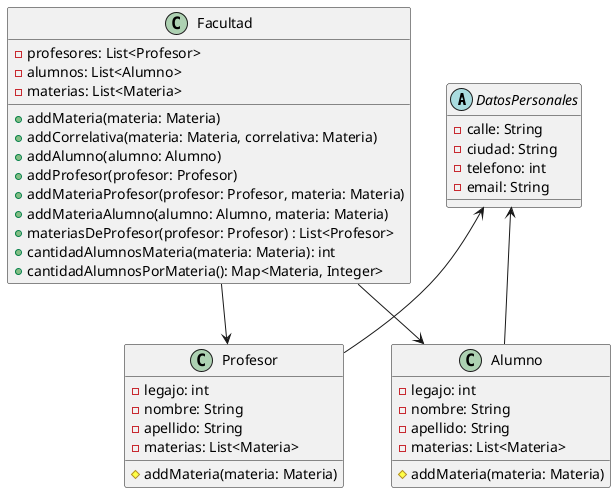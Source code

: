 @startuml
'https://plantuml.com/class-diagram

abstract class DatosPersonales {
- calle: String
- ciudad: String
- telefono: int
- email: String
}

class Facultad {
- profesores: List<Profesor>
- alumnos: List<Alumno>
- materias: List<Materia>
+ addMateria(materia: Materia)
+ addCorrelativa(materia: Materia, correlativa: Materia)
+ addAlumno(alumno: Alumno)
+ addProfesor(profesor: Profesor)
+ addMateriaProfesor(profesor: Profesor, materia: Materia)
+ addMateriaAlumno(alumno: Alumno, materia: Materia)
+ materiasDeProfesor(profesor: Profesor) : List<Profesor>
+ cantidadAlumnosMateria(materia: Materia): int
+ cantidadAlumnosPorMateria(): Map<Materia, Integer>
}

class Alumno {
- legajo: int
- nombre: String
- apellido: String
- materias: List<Materia>
# addMateria(materia: Materia)
}

class Profesor{
- legajo: int
- nombre: String
- apellido: String
- materias: List<Materia>
# addMateria(materia: Materia)
}

DatosPersonales <-- Alumno
DatosPersonales <-- Profesor
Facultad --> Alumno
Facultad -> Profesor

@enduml